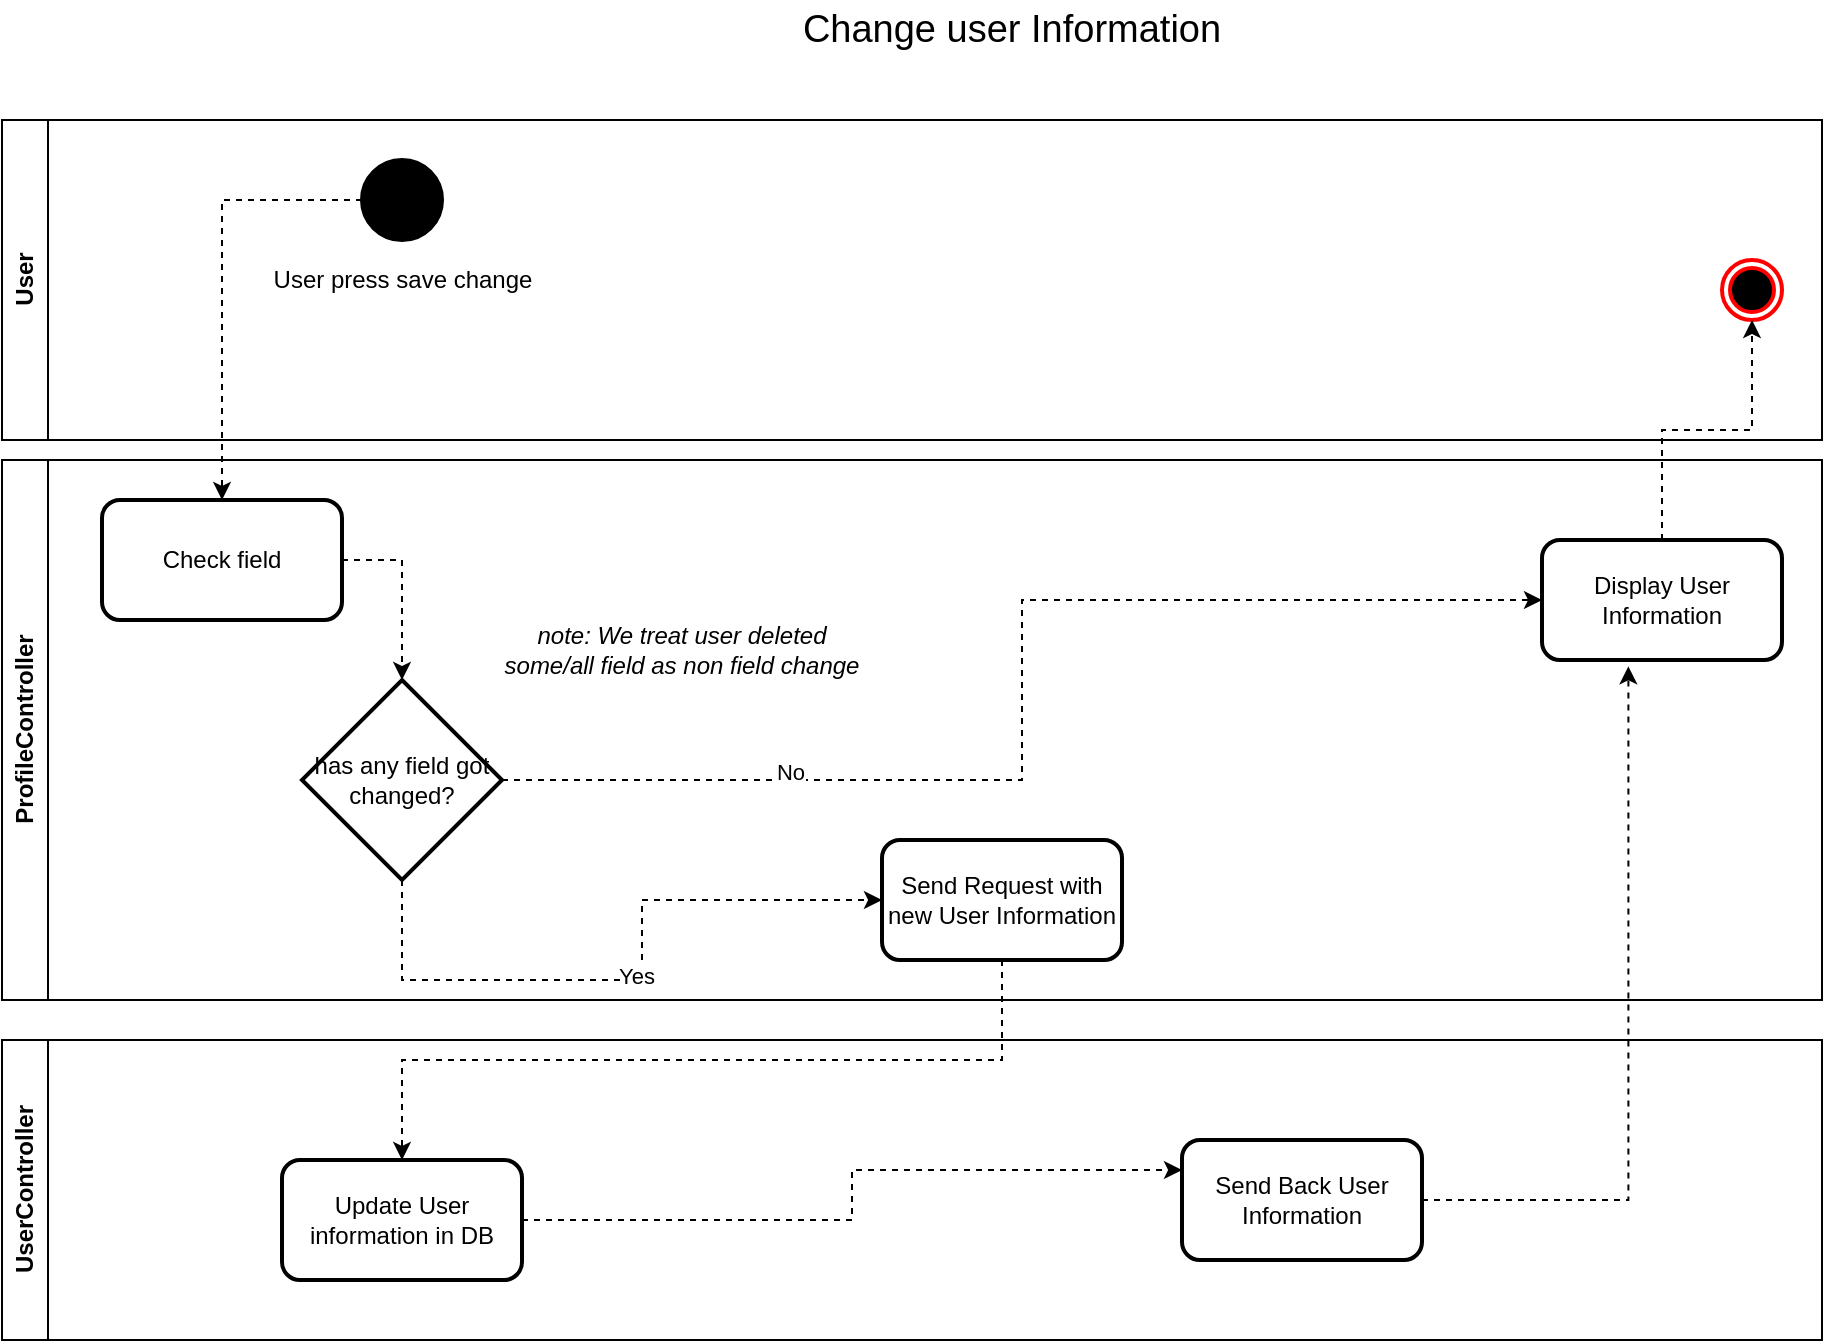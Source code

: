 <mxfile version="20.8.18" type="github">
  <diagram name="Page-1" id="VwtbdxvzcMwx3TZho54g">
    <mxGraphModel dx="1050" dy="594" grid="1" gridSize="10" guides="1" tooltips="1" connect="1" arrows="1" fold="1" page="1" pageScale="1" pageWidth="850" pageHeight="1100" math="0" shadow="0">
      <root>
        <mxCell id="0" />
        <mxCell id="1" parent="0" />
        <mxCell id="MsljBTPrdHte6thjRBzl-1" value="User" style="swimlane;horizontal=0;whiteSpace=wrap;html=1;" vertex="1" parent="1">
          <mxGeometry x="40" y="130" width="910" height="160" as="geometry" />
        </mxCell>
        <mxCell id="MsljBTPrdHte6thjRBzl-2" value="User press save change" style="shape=ellipse;html=1;fillColor=strokeColor;strokeWidth=2;verticalLabelPosition=bottom;verticalAlignment=top;perimeter=ellipsePerimeter;" vertex="1" parent="MsljBTPrdHte6thjRBzl-1">
          <mxGeometry x="180" y="20" width="40" height="40" as="geometry" />
        </mxCell>
        <mxCell id="MsljBTPrdHte6thjRBzl-3" value="" style="ellipse;html=1;shape=endState;fillColor=#000000;strokeColor=#ff0000;strokeWidth=2;fontFamily=Helvetica;fontSize=12;fontColor=default;" vertex="1" parent="MsljBTPrdHte6thjRBzl-1">
          <mxGeometry x="860" y="70" width="30" height="30" as="geometry" />
        </mxCell>
        <mxCell id="MsljBTPrdHte6thjRBzl-4" value="ProfileController" style="swimlane;horizontal=0;whiteSpace=wrap;html=1;" vertex="1" parent="1">
          <mxGeometry x="40" y="300" width="910" height="270" as="geometry" />
        </mxCell>
        <mxCell id="MsljBTPrdHte6thjRBzl-5" value="Display User Information" style="rounded=1;whiteSpace=wrap;html=1;strokeWidth=2;fontFamily=Helvetica;fontSize=12;" vertex="1" parent="MsljBTPrdHte6thjRBzl-4">
          <mxGeometry x="770" y="40" width="120" height="60" as="geometry" />
        </mxCell>
        <mxCell id="MsljBTPrdHte6thjRBzl-7" value="Check field" style="rounded=1;whiteSpace=wrap;html=1;strokeWidth=2;fontFamily=Helvetica;fontSize=12;" vertex="1" parent="MsljBTPrdHte6thjRBzl-4">
          <mxGeometry x="50" y="20" width="120" height="60" as="geometry" />
        </mxCell>
        <mxCell id="MsljBTPrdHte6thjRBzl-8" value="Send Request with new User Information" style="rounded=1;whiteSpace=wrap;html=1;strokeWidth=2;fontFamily=Helvetica;fontSize=12;" vertex="1" parent="MsljBTPrdHte6thjRBzl-4">
          <mxGeometry x="440" y="190" width="120" height="60" as="geometry" />
        </mxCell>
        <mxCell id="MsljBTPrdHte6thjRBzl-22" style="edgeStyle=orthogonalEdgeStyle;rounded=0;orthogonalLoop=1;jettySize=auto;html=1;dashed=1;exitX=1;exitY=0.5;exitDx=0;exitDy=0;" edge="1" parent="MsljBTPrdHte6thjRBzl-4" source="MsljBTPrdHte6thjRBzl-7" target="MsljBTPrdHte6thjRBzl-21">
          <mxGeometry relative="1" as="geometry">
            <mxPoint x="280" y="140" as="sourcePoint" />
          </mxGeometry>
        </mxCell>
        <mxCell id="MsljBTPrdHte6thjRBzl-24" style="edgeStyle=orthogonalEdgeStyle;rounded=0;orthogonalLoop=1;jettySize=auto;html=1;entryX=0;entryY=0.5;entryDx=0;entryDy=0;dashed=1;exitX=0.5;exitY=1;exitDx=0;exitDy=0;exitPerimeter=0;" edge="1" parent="MsljBTPrdHte6thjRBzl-4" source="MsljBTPrdHte6thjRBzl-21" target="MsljBTPrdHte6thjRBzl-8">
          <mxGeometry relative="1" as="geometry">
            <Array as="points">
              <mxPoint x="200" y="260" />
              <mxPoint x="320" y="260" />
              <mxPoint x="320" y="220" />
            </Array>
          </mxGeometry>
        </mxCell>
        <mxCell id="MsljBTPrdHte6thjRBzl-25" value="Yes" style="edgeLabel;html=1;align=center;verticalAlign=middle;resizable=0;points=[];" vertex="1" connectable="0" parent="MsljBTPrdHte6thjRBzl-24">
          <mxGeometry x="0.013" y="2" relative="1" as="geometry">
            <mxPoint as="offset" />
          </mxGeometry>
        </mxCell>
        <mxCell id="MsljBTPrdHte6thjRBzl-26" style="edgeStyle=orthogonalEdgeStyle;rounded=0;orthogonalLoop=1;jettySize=auto;html=1;entryX=0;entryY=0.5;entryDx=0;entryDy=0;dashed=1;" edge="1" parent="MsljBTPrdHte6thjRBzl-4" source="MsljBTPrdHte6thjRBzl-21" target="MsljBTPrdHte6thjRBzl-5">
          <mxGeometry relative="1" as="geometry" />
        </mxCell>
        <mxCell id="MsljBTPrdHte6thjRBzl-27" value="No" style="edgeLabel;html=1;align=center;verticalAlign=middle;resizable=0;points=[];" vertex="1" connectable="0" parent="MsljBTPrdHte6thjRBzl-26">
          <mxGeometry x="-0.53" y="4" relative="1" as="geometry">
            <mxPoint as="offset" />
          </mxGeometry>
        </mxCell>
        <mxCell id="MsljBTPrdHte6thjRBzl-21" value="has any field got changed?" style="strokeWidth=2;html=1;shape=mxgraph.flowchart.decision;whiteSpace=wrap;" vertex="1" parent="MsljBTPrdHte6thjRBzl-4">
          <mxGeometry x="150" y="110" width="100" height="100" as="geometry" />
        </mxCell>
        <mxCell id="MsljBTPrdHte6thjRBzl-28" value="note: We treat user deleted some/all field as non field change" style="text;html=1;strokeColor=none;fillColor=none;align=center;verticalAlign=middle;whiteSpace=wrap;rounded=0;fontStyle=2" vertex="1" parent="MsljBTPrdHte6thjRBzl-4">
          <mxGeometry x="250" y="80" width="180" height="30" as="geometry" />
        </mxCell>
        <mxCell id="MsljBTPrdHte6thjRBzl-9" value="UserController" style="swimlane;horizontal=0;whiteSpace=wrap;html=1;" vertex="1" parent="1">
          <mxGeometry x="40" y="590" width="910" height="150" as="geometry" />
        </mxCell>
        <mxCell id="MsljBTPrdHte6thjRBzl-10" value="Send Back User Information" style="rounded=1;whiteSpace=wrap;html=1;strokeWidth=2;fontFamily=Helvetica;fontSize=12;" vertex="1" parent="MsljBTPrdHte6thjRBzl-9">
          <mxGeometry x="590" y="50" width="120" height="60" as="geometry" />
        </mxCell>
        <mxCell id="MsljBTPrdHte6thjRBzl-11" style="edgeStyle=orthogonalEdgeStyle;rounded=0;orthogonalLoop=1;jettySize=auto;html=1;entryX=0;entryY=0.25;entryDx=0;entryDy=0;dashed=1;" edge="1" parent="MsljBTPrdHte6thjRBzl-9" source="MsljBTPrdHte6thjRBzl-12" target="MsljBTPrdHte6thjRBzl-10">
          <mxGeometry relative="1" as="geometry" />
        </mxCell>
        <mxCell id="MsljBTPrdHte6thjRBzl-12" value="Update User information in DB" style="rounded=1;whiteSpace=wrap;html=1;strokeWidth=2;fontFamily=Helvetica;fontSize=12;" vertex="1" parent="MsljBTPrdHte6thjRBzl-9">
          <mxGeometry x="140" y="60" width="120" height="60" as="geometry" />
        </mxCell>
        <mxCell id="MsljBTPrdHte6thjRBzl-13" style="edgeStyle=orthogonalEdgeStyle;rounded=0;orthogonalLoop=1;jettySize=auto;html=1;entryX=0.5;entryY=1;entryDx=0;entryDy=0;dashed=1;strokeWidth=1;fontFamily=Helvetica;fontSize=12;fontColor=default;" edge="1" parent="1" source="MsljBTPrdHte6thjRBzl-5" target="MsljBTPrdHte6thjRBzl-3">
          <mxGeometry relative="1" as="geometry" />
        </mxCell>
        <mxCell id="MsljBTPrdHte6thjRBzl-14" style="edgeStyle=orthogonalEdgeStyle;rounded=0;orthogonalLoop=1;jettySize=auto;html=1;entryX=0.5;entryY=0;entryDx=0;entryDy=0;dashed=1;strokeWidth=1;fontFamily=Helvetica;fontSize=12;fontColor=default;" edge="1" parent="1" source="MsljBTPrdHte6thjRBzl-2" target="MsljBTPrdHte6thjRBzl-7">
          <mxGeometry relative="1" as="geometry" />
        </mxCell>
        <mxCell id="MsljBTPrdHte6thjRBzl-15" value="Change user Information" style="text;html=1;strokeColor=none;fillColor=none;align=center;verticalAlign=middle;whiteSpace=wrap;rounded=0;fontSize=19;" vertex="1" parent="1">
          <mxGeometry x="400" y="70" width="290" height="30" as="geometry" />
        </mxCell>
        <mxCell id="MsljBTPrdHte6thjRBzl-17" style="edgeStyle=orthogonalEdgeStyle;rounded=0;orthogonalLoop=1;jettySize=auto;html=1;entryX=0.36;entryY=1.053;entryDx=0;entryDy=0;entryPerimeter=0;dashed=1;" edge="1" parent="1" source="MsljBTPrdHte6thjRBzl-10" target="MsljBTPrdHte6thjRBzl-5">
          <mxGeometry relative="1" as="geometry" />
        </mxCell>
        <mxCell id="MsljBTPrdHte6thjRBzl-18" style="edgeStyle=orthogonalEdgeStyle;rounded=0;orthogonalLoop=1;jettySize=auto;html=1;dashed=1;" edge="1" parent="1" source="MsljBTPrdHte6thjRBzl-8" target="MsljBTPrdHte6thjRBzl-12">
          <mxGeometry relative="1" as="geometry">
            <Array as="points">
              <mxPoint x="540" y="600" />
              <mxPoint x="240" y="600" />
            </Array>
          </mxGeometry>
        </mxCell>
      </root>
    </mxGraphModel>
  </diagram>
</mxfile>
